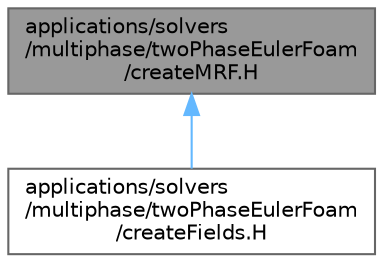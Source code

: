 digraph "applications/solvers/multiphase/twoPhaseEulerFoam/createMRF.H"
{
 // LATEX_PDF_SIZE
  bgcolor="transparent";
  edge [fontname=Helvetica,fontsize=10,labelfontname=Helvetica,labelfontsize=10];
  node [fontname=Helvetica,fontsize=10,shape=box,height=0.2,width=0.4];
  Node1 [id="Node000001",label="applications/solvers\l/multiphase/twoPhaseEulerFoam\l/createMRF.H",height=0.2,width=0.4,color="gray40", fillcolor="grey60", style="filled", fontcolor="black",tooltip=" "];
  Node1 -> Node2 [id="edge1_Node000001_Node000002",dir="back",color="steelblue1",style="solid",tooltip=" "];
  Node2 [id="Node000002",label="applications/solvers\l/multiphase/twoPhaseEulerFoam\l/createFields.H",height=0.2,width=0.4,color="grey40", fillcolor="white", style="filled",URL="$solvers_2multiphase_2twoPhaseEulerFoam_2createFields_8H.html",tooltip=" "];
}
